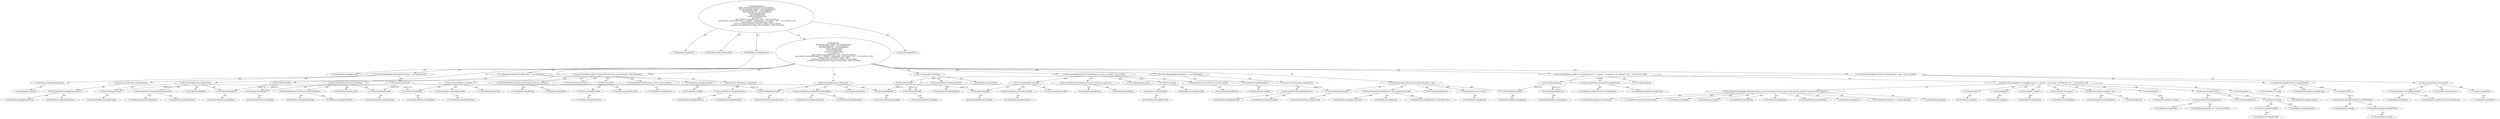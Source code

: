 digraph "testRemoveFilter#?" {
0 [label="3:CtTypeReferenceImpl@void" shape=ellipse]
1 [label="3:CtVirtualElement@testRemoveFilter" shape=ellipse]
2 [label="3:CtTypeReferenceImpl@Exception" shape=ellipse]
3 [label="3:CtPackageReferenceImpl@java.lang" shape=ellipse]
4 [label="4:CtTypeReferenceImpl@DebugChecker" shape=ellipse]
5 [label="4:CtPackageReferenceImpl@" shape=ellipse]
6 [label="4:CtExecutableReferenceImpl@DebugChecker()" shape=ellipse]
7 [label="4:CtTypeReferenceImpl@DebugChecker" shape=ellipse]
8 [label="4:CtTypeReferenceImpl@DebugChecker" shape=ellipse]
9 [label="4:CtConstructorCallImpl@new DebugChecker()" shape=ellipse]
10 [label="4:CtVirtualElement@checker" shape=ellipse]
11 [label="4:CtLocalVariableImpl@final DebugChecker checker = new DebugChecker()" shape=ellipse]
12 [label="5:CtTypeReferenceImpl@DebugFilter" shape=ellipse]
13 [label="5:CtPackageReferenceImpl@" shape=ellipse]
14 [label="5:CtExecutableReferenceImpl@DebugFilter()" shape=ellipse]
15 [label="5:CtTypeReferenceImpl@DebugFilter" shape=ellipse]
16 [label="5:CtTypeReferenceImpl@DebugFilter" shape=ellipse]
17 [label="5:CtConstructorCallImpl@new DebugFilter()" shape=ellipse]
18 [label="5:CtVirtualElement@filter" shape=ellipse]
19 [label="5:CtLocalVariableImpl@final DebugFilter filter = new DebugFilter()" shape=ellipse]
20 [label="6:CtTypeReferenceImpl@DebugFilter" shape=ellipse]
21 [label="6:CtPackageReferenceImpl@" shape=ellipse]
22 [label="6:CtExecutableReferenceImpl@DebugFilter()" shape=ellipse]
23 [label="6:CtTypeReferenceImpl@DebugFilter" shape=ellipse]
24 [label="6:CtTypeReferenceImpl@DebugFilter" shape=ellipse]
25 [label="6:CtConstructorCallImpl@new DebugFilter()" shape=ellipse]
26 [label="6:CtVirtualElement@f2" shape=ellipse]
27 [label="6:CtLocalVariableImpl@final DebugFilter f2 = new DebugFilter()" shape=ellipse]
28 [label="7:CtExecutableReferenceImpl@addFilter(DebugFilter)" shape=ellipse]
29 [label="7:CtTypeReferenceImpl@DebugChecker" shape=ellipse]
30 [label="7:CtTypeReferenceImpl@DebugFilter" shape=ellipse]
31 [label="7:CtVirtualElement@addFilter" shape=ellipse]
32 [label="7:CtVariableReadImpl@checker" shape=ellipse]
33 [label="7:CtLocalVariableReferenceImpl@checker" shape=ellipse]
34 [label="7:CtVariableReadImpl@filter" shape=ellipse]
35 [label="7:CtLocalVariableReferenceImpl@filter" shape=ellipse]
36 [label="7:CtInvocationImpl@checker.addFilter(filter)" shape=ellipse]
37 [label="8:CtExecutableReferenceImpl@addFilter(DebugFilter)" shape=ellipse]
38 [label="8:CtTypeReferenceImpl@DebugChecker" shape=ellipse]
39 [label="8:CtTypeReferenceImpl@DebugFilter" shape=ellipse]
40 [label="8:CtVirtualElement@addFilter" shape=ellipse]
41 [label="8:CtVariableReadImpl@checker" shape=ellipse]
42 [label="8:CtLocalVariableReferenceImpl@checker" shape=ellipse]
43 [label="8:CtVariableReadImpl@f2" shape=ellipse]
44 [label="8:CtLocalVariableReferenceImpl@f2" shape=ellipse]
45 [label="8:CtInvocationImpl@checker.addFilter(f2)" shape=ellipse]
46 [label="9:CtExecutableReferenceImpl@removeFilter(DebugFilter)" shape=ellipse]
47 [label="9:CtTypeReferenceImpl@DebugChecker" shape=ellipse]
48 [label="9:CtTypeReferenceImpl@DebugFilter" shape=ellipse]
49 [label="9:CtVirtualElement@removeFilter" shape=ellipse]
50 [label="9:CtVariableReadImpl@checker" shape=ellipse]
51 [label="9:CtLocalVariableReferenceImpl@checker" shape=ellipse]
52 [label="9:CtVariableReadImpl@filter" shape=ellipse]
53 [label="9:CtLocalVariableReferenceImpl@filter" shape=ellipse]
54 [label="9:CtInvocationImpl@checker.removeFilter(filter)" shape=ellipse]
55 [label="10:CtExecutableReferenceImpl@resetFilter()" shape=ellipse]
56 [label="10:CtTypeReferenceImpl@DebugFilter" shape=ellipse]
57 [label="10:CtVirtualElement@resetFilter" shape=ellipse]
58 [label="10:CtVariableReadImpl@f2" shape=ellipse]
59 [label="10:CtLocalVariableReferenceImpl@f2" shape=ellipse]
60 [label="10:CtInvocationImpl@f2.resetFilter()" shape=ellipse]
61 [label="11:CtTypeReferenceImpl@TreeSet<LocalizedMessage>" shape=ellipse]
62 [label="11:CtPackageReferenceImpl@" shape=ellipse]
63 [label="11:CtTypeReferenceImpl@LocalizedMessage" shape=ellipse]
64 [label="11:CtExecutableReferenceImpl@newTreeSet()" shape=ellipse]
65 [label="11:CtTypeReferenceImpl@Sets" shape=ellipse]
66 [label="11:CtTypeReferenceImpl@TreeSet<LocalizedMessage>" shape=ellipse]
67 [label="11:CtVirtualElement@newTreeSet" shape=ellipse]
68 [label="11:CtTypeAccessImpl@Sets" shape=ellipse]
69 [label="11:CtTypeReferenceImpl@Sets" shape=ellipse]
70 [label="11:CtInvocationImpl@Sets.newTreeSet()" shape=ellipse]
71 [label="11:CtVirtualElement@msgs" shape=ellipse]
72 [label="11:CtLocalVariableImpl@final TreeSet<LocalizedMessage> msgs = Sets.newTreeSet()" shape=ellipse]
73 [label="12:CtExecutableReferenceImpl@add(LocalizedMessage)" shape=ellipse]
74 [label="12:CtTypeReferenceImpl@TreeSet<LocalizedMessage>" shape=ellipse]
75 [label="12:CtTypeReferenceImpl@LocalizedMessage" shape=ellipse]
76 [label="12:CtVirtualElement@add" shape=ellipse]
77 [label="12:CtVariableReadImpl@msgs" shape=ellipse]
78 [label="12:CtLocalVariableReferenceImpl@msgs" shape=ellipse]
79 [label="13:CtExecutableReferenceImpl@LocalizedMessage(int,int,java.lang.String,java.lang.String,java.lang.Object[],<unknown>,java.lang.Class,<unknown>)" shape=ellipse]
80 [label="13:CtTypeReferenceImpl@LocalizedMessage" shape=ellipse]
81 [label="13:CtTypeReferenceImpl@LocalizedMessage" shape=ellipse]
82 [label="13:CtTypeReferenceImpl@int" shape=ellipse]
83 [label="13:CtTypeReferenceImpl@int" shape=ellipse]
84 [label="13:CtTypeReferenceImpl@String" shape=ellipse]
85 [label="13:CtTypeReferenceImpl@String" shape=ellipse]
86 [label="13:CtArrayTypeReferenceImpl@Object[]" shape=ellipse]
87 [label="13:CtTypeReferenceImpl@null" shape=ellipse]
88 [label="13:CtTypeReferenceImpl@Class<? extends PlaceHold>" shape=ellipse]
89 [label="13:CtTypeReferenceImpl@null" shape=ellipse]
90 [label="14:CtLiteralImpl@0" shape=ellipse]
91 [label="14:CtTypeReferenceImpl@int" shape=ellipse]
92 [label="14:CtLiteralImpl@0" shape=ellipse]
93 [label="14:CtTypeReferenceImpl@int" shape=ellipse]
94 [label="14:CtLiteralImpl@\"a Bundle\"" shape=ellipse]
95 [label="14:CtTypeReferenceImpl@String" shape=ellipse]
96 [label="14:CtLiteralImpl@\"message.key\"" shape=ellipse]
97 [label="14:CtTypeReferenceImpl@String" shape=ellipse]
98 [label="14:CtNewArrayImpl@new Object[]\{ \"arg\" \}" shape=ellipse]
99 [label="14:CtArrayTypeReferenceImpl@Object[]" shape=ellipse]
100 [label="14:CtLiteralImpl@\"arg\"" shape=ellipse]
101 [label="14:CtLiteralImpl@null" shape=ellipse]
102 [label="14:CtTypeReferenceImpl@<nulltype>" shape=ellipse]
103 [label="14:CtExecutableReferenceImpl@getClass()" shape=ellipse]
104 [label="14:CtTypeReferenceImpl@Object" shape=ellipse]
105 [label="14:CtTypeReferenceImpl@Class<? extends PlaceHold>" shape=ellipse]
106 [label="14:CtVirtualElement@getClass" shape=ellipse]
107 [label="14:CtTypeAccessImpl@PlaceHold" shape=ellipse]
108 [label="14:CtTypeReferenceImpl@PlaceHold" shape=ellipse]
109 [label="14:CtThisAccessImpl@" shape=ellipse]
110 [label="14:CtTypeReferenceImpl@PlaceHold" shape=ellipse]
111 [label="14:CtInvocationImpl@getClass()" shape=ellipse]
112 [label="14:CtLiteralImpl@null" shape=ellipse]
113 [label="14:CtTypeReferenceImpl@<nulltype>" shape=ellipse]
114 [label="13:CtConstructorCallImpl@new LocalizedMessage(0, 0, \"a Bundle\", \"message.key\", new Object[]\{ \"arg\" \}, null, getClass(), null)" shape=ellipse]
115 [label="12:CtInvocationImpl@msgs.add(new LocalizedMessage(0, 0, \"a Bundle\", \"message.key\", new Object[]\{ \"arg\" \}, null, getClass(), null))" shape=ellipse]
116 [label="15:CtExecutableReferenceImpl@fireErrors(java.lang.String,TreeSet)" shape=ellipse]
117 [label="15:CtTypeReferenceImpl@DebugChecker" shape=ellipse]
118 [label="15:CtTypeReferenceImpl@String" shape=ellipse]
119 [label="15:CtTypeReferenceImpl@TreeSet<LocalizedMessage>" shape=ellipse]
120 [label="15:CtVirtualElement@fireErrors" shape=ellipse]
121 [label="15:CtVariableReadImpl@checker" shape=ellipse]
122 [label="15:CtLocalVariableReferenceImpl@checker" shape=ellipse]
123 [label="15:CtLiteralImpl@\"Some File Name\"" shape=ellipse]
124 [label="15:CtTypeReferenceImpl@String" shape=ellipse]
125 [label="15:CtVariableReadImpl@msgs" shape=ellipse]
126 [label="15:CtLocalVariableReferenceImpl@msgs" shape=ellipse]
127 [label="15:CtInvocationImpl@checker.fireErrors(\"Some File Name\", msgs)" shape=ellipse]
128 [label="16:CtExecutableReferenceImpl@assertTrue(java.lang.String,<unknown>)" shape=ellipse]
129 [label="16:CtTypeReferenceImpl@String" shape=ellipse]
130 [label="16:CtTypeReferenceImpl@null" shape=ellipse]
131 [label="16:CtVirtualElement@assertTrue" shape=ellipse]
132 [label="16:CtTypeAccessImpl@PlaceHold" shape=ellipse]
133 [label="16:CtTypeReferenceImpl@PlaceHold" shape=ellipse]
134 [label="16:CtThisAccessImpl@" shape=ellipse]
135 [label="16:CtTypeReferenceImpl@PlaceHold" shape=ellipse]
136 [label="16:CtLiteralImpl@\"Checker.fireErrors() doesn't call filter\"" shape=ellipse]
137 [label="16:CtTypeReferenceImpl@String" shape=ellipse]
138 [label="16:CtExecutableReferenceImpl@wasCalled()" shape=ellipse]
139 [label="16:CtTypeReferenceImpl@DebugFilter" shape=ellipse]
140 [label="16:CtVirtualElement@wasCalled" shape=ellipse]
141 [label="16:CtVariableReadImpl@f2" shape=ellipse]
142 [label="16:CtLocalVariableReferenceImpl@f2" shape=ellipse]
143 [label="16:CtInvocationImpl@f2.wasCalled()" shape=ellipse]
144 [label="16:CtInvocationImpl@assertTrue(\"Checker.fireErrors() doesn't call filter\", f2.wasCalled())" shape=ellipse]
145 [label="17:CtExecutableReferenceImpl@assertFalse(java.lang.String,<unknown>)" shape=ellipse]
146 [label="17:CtTypeReferenceImpl@String" shape=ellipse]
147 [label="17:CtTypeReferenceImpl@null" shape=ellipse]
148 [label="17:CtVirtualElement@assertFalse" shape=ellipse]
149 [label="17:CtTypeAccessImpl@PlaceHold" shape=ellipse]
150 [label="17:CtTypeReferenceImpl@PlaceHold" shape=ellipse]
151 [label="17:CtThisAccessImpl@" shape=ellipse]
152 [label="17:CtTypeReferenceImpl@PlaceHold" shape=ellipse]
153 [label="17:CtLiteralImpl@\"Checker.fireErrors() does call removed filter\"" shape=ellipse]
154 [label="17:CtTypeReferenceImpl@String" shape=ellipse]
155 [label="17:CtExecutableReferenceImpl@wasCalled()" shape=ellipse]
156 [label="17:CtTypeReferenceImpl@DebugFilter" shape=ellipse]
157 [label="17:CtVirtualElement@wasCalled" shape=ellipse]
158 [label="17:CtVariableReadImpl@filter" shape=ellipse]
159 [label="17:CtLocalVariableReferenceImpl@filter" shape=ellipse]
160 [label="17:CtInvocationImpl@filter.wasCalled()" shape=ellipse]
161 [label="17:CtInvocationImpl@assertFalse(\"Checker.fireErrors() does call removed filter\", filter.wasCalled())" shape=ellipse]
162 [label="3:CtBlockImpl@\{
    final DebugChecker checker = new DebugChecker();
    final DebugFilter filter = new DebugFilter();
    final DebugFilter f2 = new DebugFilter();
    checker.addFilter(filter);
    checker.addFilter(f2);
    checker.removeFilter(filter);
    f2.resetFilter();
    final TreeSet<LocalizedMessage> msgs = Sets.newTreeSet();
    msgs.add(new LocalizedMessage(0, 0, \"a Bundle\", \"message.key\", new Object[]\{ \"arg\" \}, null, getClass(), null));
    checker.fireErrors(\"Some File Name\", msgs);
    assertTrue(\"Checker.fireErrors() doesn't call filter\", f2.wasCalled());
    assertFalse(\"Checker.fireErrors() does call removed filter\", filter.wasCalled());
\}" shape=ellipse]
163 [label="3:CtMethodImpl@@Test
public void testRemoveFilter() throws Exception \{
    final DebugChecker checker = new DebugChecker();
    final DebugFilter filter = new DebugFilter();
    final DebugFilter f2 = new DebugFilter();
    checker.addFilter(filter);
    checker.addFilter(f2);
    checker.removeFilter(filter);
    f2.resetFilter();
    final TreeSet<LocalizedMessage> msgs = Sets.newTreeSet();
    msgs.add(new LocalizedMessage(0, 0, \"a Bundle\", \"message.key\", new Object[]\{ \"arg\" \}, null, getClass(), null));
    checker.fireErrors(\"Some File Name\", msgs);
    assertTrue(\"Checker.fireErrors() doesn't call filter\", f2.wasCalled());
    assertFalse(\"Checker.fireErrors() does call removed filter\", filter.wasCalled());
\}" shape=ellipse]
164 [label="2:CtAnnotationImpl@@Test" shape=ellipse]
165 [label="11:Update@UPDATE" shape=ellipse]
166 [label="11:CtPackageReferenceImpl@" shape=ellipse]
167 [label="11:CtPackageReferenceImpl@" shape=ellipse]
168 [label="11:CtTypeReferenceImpl@LocalizedMessage" shape=ellipse]
169 [label="11:CtTypeReferenceImpl@SortedSet<LocalizedMessage>" shape=ellipse]
2 -> 3 [label="AST"];
4 -> 5 [label="AST"];
6 -> 7 [label="AST"];
6 -> 8 [label="AST"];
9 -> 6 [label="AST"];
10 -> 32 [label="Define-Use"];
10 -> 41 [label="Define-Use"];
10 -> 50 [label="Define-Use"];
10 -> 121 [label="Define-Use"];
11 -> 10 [label="AST"];
11 -> 4 [label="AST"];
11 -> 9 [label="AST"];
12 -> 13 [label="AST"];
14 -> 15 [label="AST"];
14 -> 16 [label="AST"];
17 -> 14 [label="AST"];
18 -> 34 [label="Define-Use"];
18 -> 52 [label="Define-Use"];
18 -> 158 [label="Define-Use"];
19 -> 18 [label="AST"];
19 -> 12 [label="AST"];
19 -> 17 [label="AST"];
20 -> 21 [label="AST"];
22 -> 23 [label="AST"];
22 -> 24 [label="AST"];
25 -> 22 [label="AST"];
26 -> 43 [label="Define-Use"];
26 -> 58 [label="Define-Use"];
26 -> 141 [label="Define-Use"];
27 -> 26 [label="AST"];
27 -> 20 [label="AST"];
27 -> 25 [label="AST"];
28 -> 29 [label="AST"];
28 -> 30 [label="AST"];
32 -> 33 [label="AST"];
34 -> 35 [label="AST"];
36 -> 31 [label="AST"];
36 -> 32 [label="AST"];
36 -> 28 [label="AST"];
36 -> 34 [label="AST"];
37 -> 38 [label="AST"];
37 -> 39 [label="AST"];
41 -> 42 [label="AST"];
43 -> 44 [label="AST"];
45 -> 40 [label="AST"];
45 -> 41 [label="AST"];
45 -> 37 [label="AST"];
45 -> 43 [label="AST"];
46 -> 47 [label="AST"];
46 -> 48 [label="AST"];
50 -> 51 [label="AST"];
52 -> 53 [label="AST"];
54 -> 49 [label="AST"];
54 -> 50 [label="AST"];
54 -> 46 [label="AST"];
54 -> 52 [label="AST"];
55 -> 56 [label="AST"];
58 -> 59 [label="AST"];
60 -> 57 [label="AST"];
60 -> 58 [label="AST"];
60 -> 55 [label="AST"];
61 -> 62 [label="AST"];
61 -> 63 [label="AST"];
61 -> 165 [label="Action"];
64 -> 65 [label="AST"];
64 -> 66 [label="AST"];
68 -> 69 [label="AST"];
70 -> 67 [label="AST"];
70 -> 68 [label="AST"];
70 -> 64 [label="AST"];
71 -> 77 [label="Define-Use"];
71 -> 125 [label="Define-Use"];
72 -> 71 [label="AST"];
72 -> 61 [label="AST"];
72 -> 70 [label="AST"];
73 -> 74 [label="AST"];
73 -> 75 [label="AST"];
77 -> 78 [label="AST"];
79 -> 80 [label="AST"];
79 -> 81 [label="AST"];
79 -> 82 [label="AST"];
79 -> 83 [label="AST"];
79 -> 84 [label="AST"];
79 -> 85 [label="AST"];
79 -> 86 [label="AST"];
79 -> 87 [label="AST"];
79 -> 88 [label="AST"];
79 -> 89 [label="AST"];
90 -> 91 [label="AST"];
92 -> 93 [label="AST"];
94 -> 95 [label="AST"];
96 -> 97 [label="AST"];
98 -> 99 [label="AST"];
98 -> 100 [label="AST"];
101 -> 102 [label="AST"];
103 -> 104 [label="AST"];
103 -> 105 [label="AST"];
107 -> 108 [label="AST"];
109 -> 110 [label="AST"];
109 -> 107 [label="AST"];
111 -> 106 [label="AST"];
111 -> 109 [label="AST"];
111 -> 103 [label="AST"];
112 -> 113 [label="AST"];
114 -> 79 [label="AST"];
114 -> 90 [label="AST"];
114 -> 92 [label="AST"];
114 -> 94 [label="AST"];
114 -> 96 [label="AST"];
114 -> 98 [label="AST"];
114 -> 101 [label="AST"];
114 -> 111 [label="AST"];
114 -> 112 [label="AST"];
115 -> 76 [label="AST"];
115 -> 77 [label="AST"];
115 -> 73 [label="AST"];
115 -> 114 [label="AST"];
116 -> 117 [label="AST"];
116 -> 118 [label="AST"];
116 -> 119 [label="AST"];
121 -> 122 [label="AST"];
123 -> 124 [label="AST"];
125 -> 126 [label="AST"];
127 -> 120 [label="AST"];
127 -> 121 [label="AST"];
127 -> 116 [label="AST"];
127 -> 123 [label="AST"];
127 -> 125 [label="AST"];
128 -> 129 [label="AST"];
128 -> 130 [label="AST"];
132 -> 133 [label="AST"];
134 -> 135 [label="AST"];
134 -> 132 [label="AST"];
136 -> 137 [label="AST"];
138 -> 139 [label="AST"];
141 -> 142 [label="AST"];
143 -> 140 [label="AST"];
143 -> 141 [label="AST"];
143 -> 138 [label="AST"];
144 -> 131 [label="AST"];
144 -> 134 [label="AST"];
144 -> 128 [label="AST"];
144 -> 136 [label="AST"];
144 -> 143 [label="AST"];
145 -> 146 [label="AST"];
145 -> 147 [label="AST"];
149 -> 150 [label="AST"];
151 -> 152 [label="AST"];
151 -> 149 [label="AST"];
153 -> 154 [label="AST"];
155 -> 156 [label="AST"];
158 -> 159 [label="AST"];
160 -> 157 [label="AST"];
160 -> 158 [label="AST"];
160 -> 155 [label="AST"];
161 -> 148 [label="AST"];
161 -> 151 [label="AST"];
161 -> 145 [label="AST"];
161 -> 153 [label="AST"];
161 -> 160 [label="AST"];
162 -> 11 [label="AST"];
162 -> 19 [label="AST"];
162 -> 27 [label="AST"];
162 -> 36 [label="AST"];
162 -> 45 [label="AST"];
162 -> 54 [label="AST"];
162 -> 60 [label="AST"];
162 -> 72 [label="AST"];
162 -> 115 [label="AST"];
162 -> 127 [label="AST"];
162 -> 144 [label="AST"];
162 -> 161 [label="AST"];
163 -> 1 [label="AST"];
163 -> 164 [label="AST"];
163 -> 0 [label="AST"];
163 -> 2 [label="AST"];
163 -> 162 [label="AST"];
165 -> 169 [label="Action"];
168 -> 167 [label="AST"];
169 -> 166 [label="AST"];
169 -> 168 [label="AST"];
}